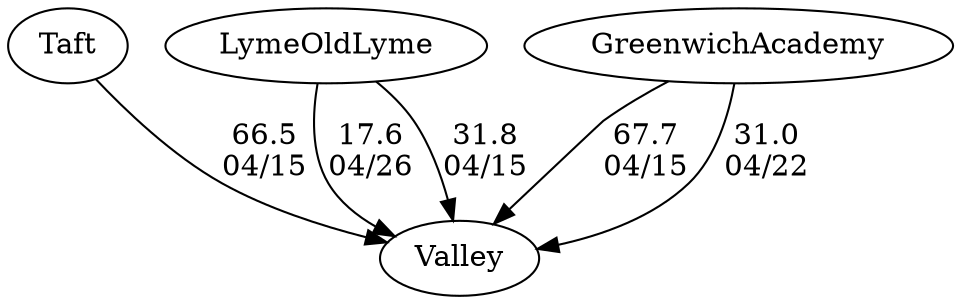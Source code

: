 digraph girls2foursValley {Taft [URL="girls2foursValleyTaft.html"];Valley [URL="girls2foursValleyValley.html"];LymeOldLyme [URL="girls2foursValleyLymeOldLyme.html"];GreenwichAcademy [URL="girls2foursValleyGreenwichAcademy.html"];LymeOldLyme -> Valley[label="17.6
04/26", weight="83", tooltip="NEIRA Boys & Girls Fours,Lyme/Old Lyme vs Valley Regional			
Distance: 1500 Conditions: Direct headwind throughout 6-8MPH, otherwise a beautiful sunny day! Comments: Lyme/Old Lyme would like to thank Valley Regional for coming out and racing with us. We look forward to racing again this season!!
None", URL="http://www.row2k.com/results/resultspage.cfm?UID=582C1F5825C73152DB6BED1A1FFD87B1&cat=5", random="random"]; 
GreenwichAcademy -> Valley[label="67.7
04/15", weight="33", tooltip="NEIRA Girls Fours,Taft, Greenwich Academy, Valley, Lyme-Old Lyme, Canterbury			
Distance: 1500m Conditions: Order of racing: G2, G3/G4 (raced together). 8mph crosswind for the G2 race; 10-12 mph for the G3/G4 race; shifting around to a cross tail wind for the final 350 meters or so in both races. Comments: The G3/G4 race needed three tries to get a clean race going. Good work by novice coxswains to get their boats aligned in a crosswind. During the race, the GA 3V caught a boat-stopping crab with 350 meters left; they were leading all boats until that point in the race. 
The G1 race was canceled at the starting line because of lightning. 
Thank you to all the coaches, coxswains, and rowers for getting twelve shells off the water in record time.
None", URL="http://www.row2k.com/results/resultspage.cfm?UID=57767F8BC9B9A1D6D1921A1667A8D6B9&cat=1", random="random"]; 
Taft -> Valley[label="66.5
04/15", weight="34", tooltip="NEIRA Girls Fours,Taft, Greenwich Academy, Valley, Lyme-Old Lyme, Canterbury			
Distance: 1500m Conditions: Order of racing: G2, G3/G4 (raced together). 8mph crosswind for the G2 race; 10-12 mph for the G3/G4 race; shifting around to a cross tail wind for the final 350 meters or so in both races. Comments: The G3/G4 race needed three tries to get a clean race going. Good work by novice coxswains to get their boats aligned in a crosswind. During the race, the GA 3V caught a boat-stopping crab with 350 meters left; they were leading all boats until that point in the race. 
The G1 race was canceled at the starting line because of lightning. 
Thank you to all the coaches, coxswains, and rowers for getting twelve shells off the water in record time.
None", URL="http://www.row2k.com/results/resultspage.cfm?UID=57767F8BC9B9A1D6D1921A1667A8D6B9&cat=1", random="random"]; 
LymeOldLyme -> Valley[label="31.8
04/15", weight="69", tooltip="NEIRA Girls Fours,Taft, Greenwich Academy, Valley, Lyme-Old Lyme, Canterbury			
Distance: 1500m Conditions: Order of racing: G2, G3/G4 (raced together). 8mph crosswind for the G2 race; 10-12 mph for the G3/G4 race; shifting around to a cross tail wind for the final 350 meters or so in both races. Comments: The G3/G4 race needed three tries to get a clean race going. Good work by novice coxswains to get their boats aligned in a crosswind. During the race, the GA 3V caught a boat-stopping crab with 350 meters left; they were leading all boats until that point in the race. 
The G1 race was canceled at the starting line because of lightning. 
Thank you to all the coaches, coxswains, and rowers for getting twelve shells off the water in record time.
None", URL="http://www.row2k.com/results/resultspage.cfm?UID=57767F8BC9B9A1D6D1921A1667A8D6B9&cat=1", random="random"]; 
GreenwichAcademy -> Valley[label="31.0
04/22", weight="69", tooltip="NEIRA Girls Fours,Greenwich Academy vs. Valley Regional			
Distance: 1250m Conditions: Windy, with conditions in the last 500m getting progressively choppier through the day. Strong cross-tailwind for all races. Comments: Race order went 3V-1V-2V-4V. Due to high winds, racing was shortened to 1100m for the 2V race and 1000m for the 4V race.
A big thanks to Valley Regional for making the trip to Greenwich!
None", URL="http://www.row2k.com/results/resultspage.cfm?UID=F7D27A2768B3A94AA28296B6E17A5936&cat=1", random="random"]}